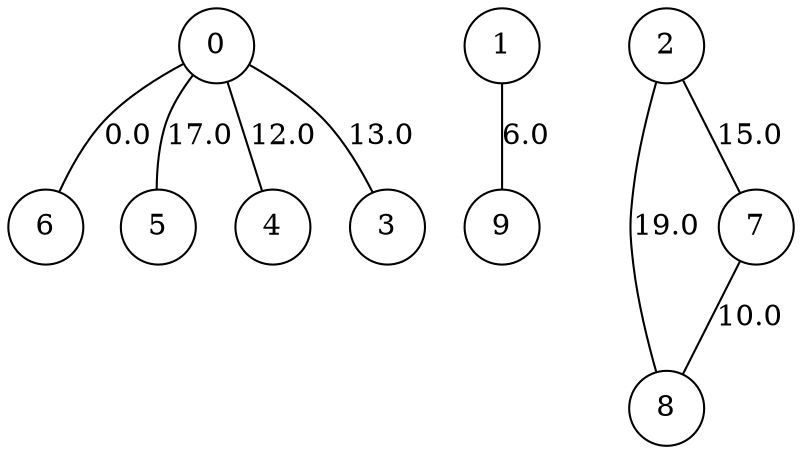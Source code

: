 graph RandomGrapheDijkstra  {
0[shape=circle];
  0--6 [label="0.0"];
  0--5 [label="17.0"];
  0--4 [label="12.0"];
  0--3 [label="13.0"];
1[shape=circle];
  1--9 [label="6.0"];
2[shape=circle];
  2--8 [label="19.0"];
  2--7 [label="15.0"];
3[shape=circle];
4[shape=circle];
5[shape=circle];
6[shape=circle];
7[shape=circle];
  7--8 [label="10.0"];
8[shape=circle];
9[shape=circle];
}
